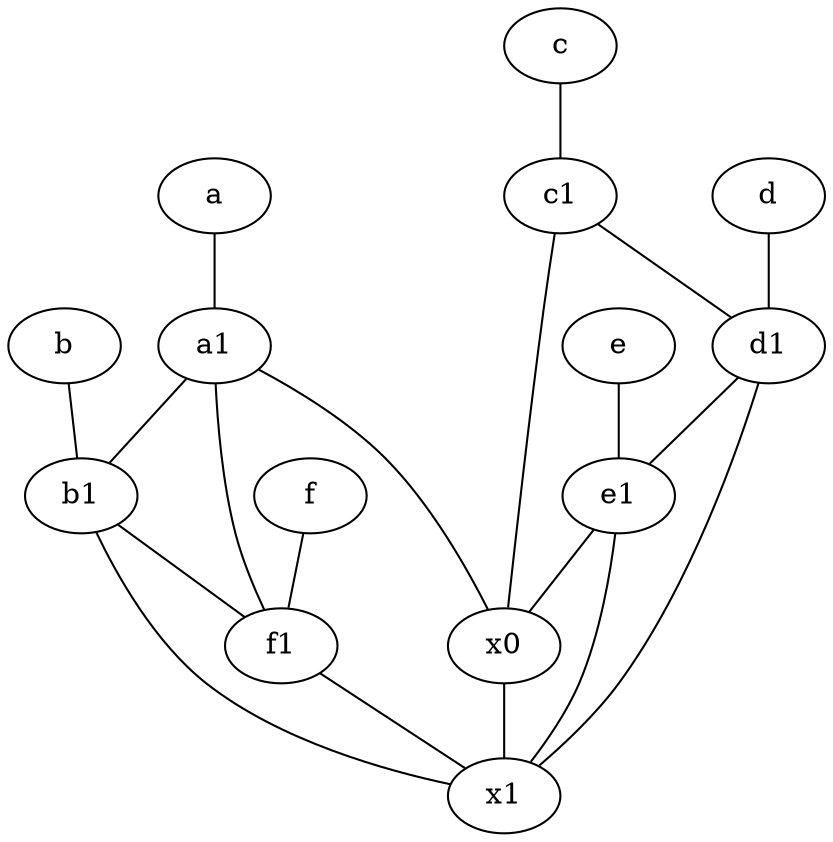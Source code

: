 graph {
	node [labelfontsize=50]
	f1 [labelfontsize=50 pos="3,8!"]
	a1 [labelfontsize=50 pos="8,3!"]
	c [labelfontsize=50 pos="4.5,2!"]
	x0 [labelfontsize=50]
	d [labelfontsize=50 pos="2,5!"]
	c1 [labelfontsize=50 pos="4.5,3!"]
	e [labelfontsize=50 pos="7,9!"]
	b [labelfontsize=50 pos="10,4!"]
	e1 [labelfontsize=50 pos="7,7!"]
	f [labelfontsize=50 pos="3,9!"]
	x1 [labelfontsize=50]
	d1 [labelfontsize=50 pos="3,5!"]
	a [labelfontsize=50 pos="8,2!"]
	b1 [labelfontsize=50 pos="9,4!"]
	c -- c1
	a1 -- b1
	b1 -- x1
	d1 -- e1
	x0 -- x1
	f1 -- x1
	a1 -- f1
	c1 -- d1
	e1 -- x0
	d1 -- x1
	d -- d1
	c1 -- x0
	f -- f1
	a -- a1
	b1 -- f1
	e1 -- x1
	b -- b1
	e -- e1
	a1 -- x0
}
